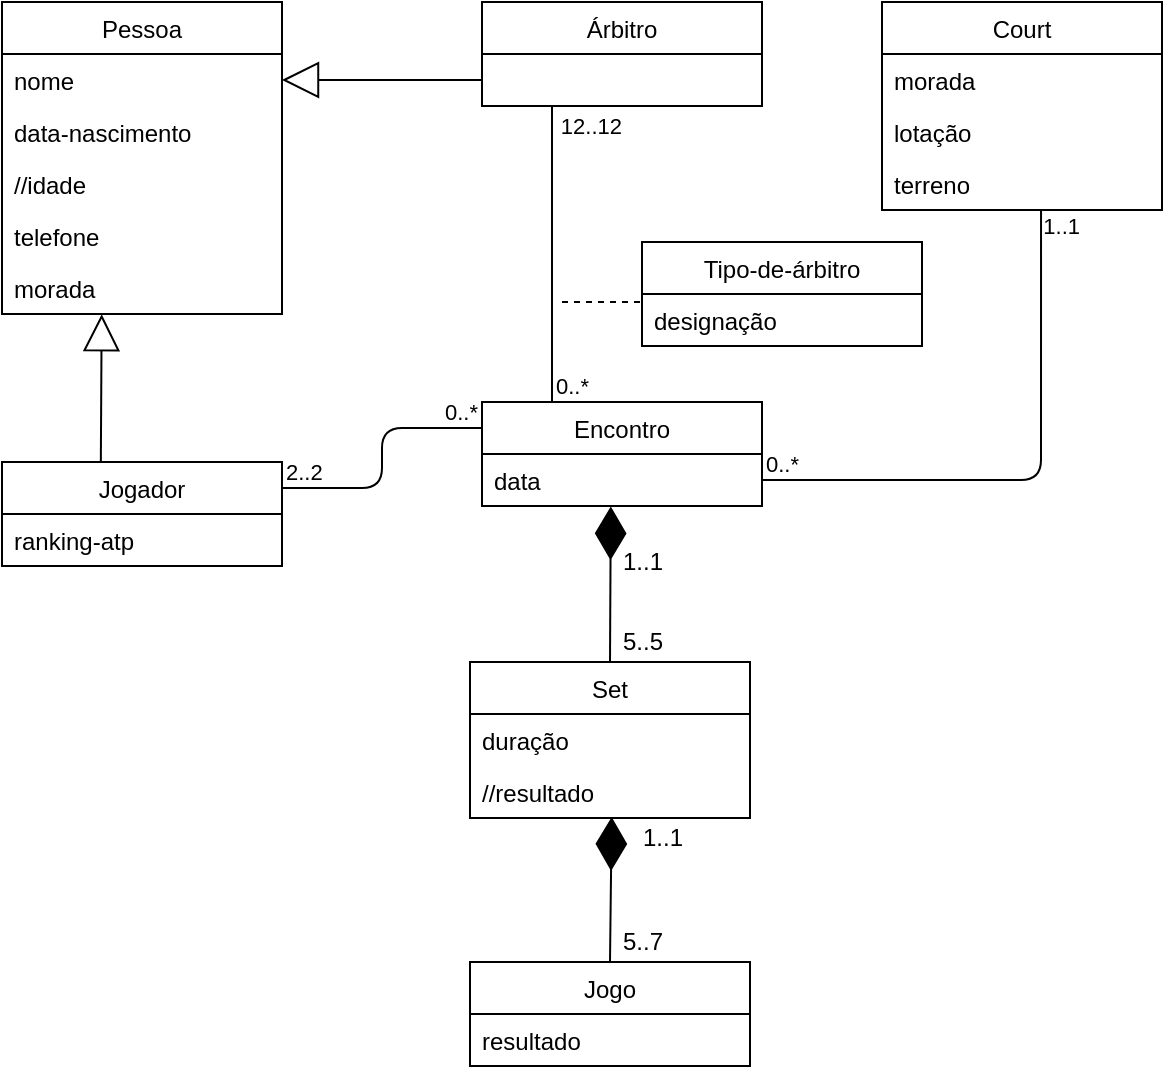 <mxfile version="14.4.2" type="device"><diagram id="ABDkicXLTKpdxiGkVWbU" name="Page-1"><mxGraphModel dx="1504" dy="645" grid="1" gridSize="10" guides="1" tooltips="1" connect="1" arrows="1" fold="1" page="1" pageScale="1" pageWidth="827" pageHeight="1169" math="0" shadow="0"><root><mxCell id="0"/><mxCell id="1" parent="0"/><mxCell id="tsjUJoOc0ZQOor_PEvpG-1" value="Pessoa" style="swimlane;fontStyle=0;childLayout=stackLayout;horizontal=1;startSize=26;fillColor=none;horizontalStack=0;resizeParent=1;resizeParentMax=0;resizeLast=0;collapsible=1;marginBottom=0;" vertex="1" parent="1"><mxGeometry x="40" y="40" width="140" height="156" as="geometry"/></mxCell><mxCell id="tsjUJoOc0ZQOor_PEvpG-2" value="nome" style="text;strokeColor=none;fillColor=none;align=left;verticalAlign=top;spacingLeft=4;spacingRight=4;overflow=hidden;rotatable=0;points=[[0,0.5],[1,0.5]];portConstraint=eastwest;" vertex="1" parent="tsjUJoOc0ZQOor_PEvpG-1"><mxGeometry y="26" width="140" height="26" as="geometry"/></mxCell><mxCell id="tsjUJoOc0ZQOor_PEvpG-3" value="data-nascimento" style="text;strokeColor=none;fillColor=none;align=left;verticalAlign=top;spacingLeft=4;spacingRight=4;overflow=hidden;rotatable=0;points=[[0,0.5],[1,0.5]];portConstraint=eastwest;" vertex="1" parent="tsjUJoOc0ZQOor_PEvpG-1"><mxGeometry y="52" width="140" height="26" as="geometry"/></mxCell><mxCell id="tsjUJoOc0ZQOor_PEvpG-4" value="//idade" style="text;strokeColor=none;fillColor=none;align=left;verticalAlign=top;spacingLeft=4;spacingRight=4;overflow=hidden;rotatable=0;points=[[0,0.5],[1,0.5]];portConstraint=eastwest;" vertex="1" parent="tsjUJoOc0ZQOor_PEvpG-1"><mxGeometry y="78" width="140" height="26" as="geometry"/></mxCell><mxCell id="tsjUJoOc0ZQOor_PEvpG-5" value="telefone" style="text;strokeColor=none;fillColor=none;align=left;verticalAlign=top;spacingLeft=4;spacingRight=4;overflow=hidden;rotatable=0;points=[[0,0.5],[1,0.5]];portConstraint=eastwest;" vertex="1" parent="tsjUJoOc0ZQOor_PEvpG-1"><mxGeometry y="104" width="140" height="26" as="geometry"/></mxCell><mxCell id="tsjUJoOc0ZQOor_PEvpG-6" value="morada" style="text;strokeColor=none;fillColor=none;align=left;verticalAlign=top;spacingLeft=4;spacingRight=4;overflow=hidden;rotatable=0;points=[[0,0.5],[1,0.5]];portConstraint=eastwest;" vertex="1" parent="tsjUJoOc0ZQOor_PEvpG-1"><mxGeometry y="130" width="140" height="26" as="geometry"/></mxCell><mxCell id="tsjUJoOc0ZQOor_PEvpG-8" value="Jogador" style="swimlane;fontStyle=0;childLayout=stackLayout;horizontal=1;startSize=26;fillColor=none;horizontalStack=0;resizeParent=1;resizeParentMax=0;resizeLast=0;collapsible=1;marginBottom=0;" vertex="1" parent="1"><mxGeometry x="40" y="270" width="140" height="52" as="geometry"/></mxCell><mxCell id="tsjUJoOc0ZQOor_PEvpG-9" value="ranking-atp" style="text;strokeColor=none;fillColor=none;align=left;verticalAlign=top;spacingLeft=4;spacingRight=4;overflow=hidden;rotatable=0;points=[[0,0.5],[1,0.5]];portConstraint=eastwest;" vertex="1" parent="tsjUJoOc0ZQOor_PEvpG-8"><mxGeometry y="26" width="140" height="26" as="geometry"/></mxCell><mxCell id="tsjUJoOc0ZQOor_PEvpG-12" value="Árbitro" style="swimlane;fontStyle=0;childLayout=stackLayout;horizontal=1;startSize=26;fillColor=none;horizontalStack=0;resizeParent=1;resizeParentMax=0;resizeLast=0;collapsible=1;marginBottom=0;" vertex="1" parent="1"><mxGeometry x="280" y="40" width="140" height="52" as="geometry"/></mxCell><mxCell id="tsjUJoOc0ZQOor_PEvpG-16" value="" style="endArrow=block;endSize=16;endFill=0;html=1;entryX=1;entryY=0.5;entryDx=0;entryDy=0;exitX=0;exitY=0.75;exitDx=0;exitDy=0;" edge="1" parent="1" source="tsjUJoOc0ZQOor_PEvpG-12" target="tsjUJoOc0ZQOor_PEvpG-2"><mxGeometry width="160" relative="1" as="geometry"><mxPoint x="330" y="110" as="sourcePoint"/><mxPoint x="490" y="110" as="targetPoint"/></mxGeometry></mxCell><mxCell id="tsjUJoOc0ZQOor_PEvpG-17" value="" style="endArrow=block;endSize=16;endFill=0;html=1;entryX=0.356;entryY=1.004;entryDx=0;entryDy=0;entryPerimeter=0;exitX=0.353;exitY=0.003;exitDx=0;exitDy=0;exitPerimeter=0;" edge="1" parent="1" source="tsjUJoOc0ZQOor_PEvpG-8" target="tsjUJoOc0ZQOor_PEvpG-6"><mxGeometry width="160" relative="1" as="geometry"><mxPoint x="90" y="250" as="sourcePoint"/><mxPoint x="90" y="220" as="targetPoint"/></mxGeometry></mxCell><mxCell id="tsjUJoOc0ZQOor_PEvpG-18" value="Court" style="swimlane;fontStyle=0;childLayout=stackLayout;horizontal=1;startSize=26;fillColor=none;horizontalStack=0;resizeParent=1;resizeParentMax=0;resizeLast=0;collapsible=1;marginBottom=0;" vertex="1" parent="1"><mxGeometry x="480" y="40" width="140" height="104" as="geometry"/></mxCell><mxCell id="tsjUJoOc0ZQOor_PEvpG-19" value="morada" style="text;strokeColor=none;fillColor=none;align=left;verticalAlign=top;spacingLeft=4;spacingRight=4;overflow=hidden;rotatable=0;points=[[0,0.5],[1,0.5]];portConstraint=eastwest;" vertex="1" parent="tsjUJoOc0ZQOor_PEvpG-18"><mxGeometry y="26" width="140" height="26" as="geometry"/></mxCell><mxCell id="tsjUJoOc0ZQOor_PEvpG-20" value="lotação" style="text;strokeColor=none;fillColor=none;align=left;verticalAlign=top;spacingLeft=4;spacingRight=4;overflow=hidden;rotatable=0;points=[[0,0.5],[1,0.5]];portConstraint=eastwest;" vertex="1" parent="tsjUJoOc0ZQOor_PEvpG-18"><mxGeometry y="52" width="140" height="26" as="geometry"/></mxCell><mxCell id="tsjUJoOc0ZQOor_PEvpG-21" value="terreno" style="text;strokeColor=none;fillColor=none;align=left;verticalAlign=top;spacingLeft=4;spacingRight=4;overflow=hidden;rotatable=0;points=[[0,0.5],[1,0.5]];portConstraint=eastwest;" vertex="1" parent="tsjUJoOc0ZQOor_PEvpG-18"><mxGeometry y="78" width="140" height="26" as="geometry"/></mxCell><mxCell id="tsjUJoOc0ZQOor_PEvpG-22" value="Encontro" style="swimlane;fontStyle=0;childLayout=stackLayout;horizontal=1;startSize=26;fillColor=none;horizontalStack=0;resizeParent=1;resizeParentMax=0;resizeLast=0;collapsible=1;marginBottom=0;" vertex="1" parent="1"><mxGeometry x="280" y="240" width="140" height="52" as="geometry"/></mxCell><mxCell id="tsjUJoOc0ZQOor_PEvpG-23" value="data" style="text;strokeColor=none;fillColor=none;align=left;verticalAlign=top;spacingLeft=4;spacingRight=4;overflow=hidden;rotatable=0;points=[[0,0.5],[1,0.5]];portConstraint=eastwest;" vertex="1" parent="tsjUJoOc0ZQOor_PEvpG-22"><mxGeometry y="26" width="140" height="26" as="geometry"/></mxCell><mxCell id="tsjUJoOc0ZQOor_PEvpG-26" value="Tipo-de-árbitro" style="swimlane;fontStyle=0;childLayout=stackLayout;horizontal=1;startSize=26;fillColor=none;horizontalStack=0;resizeParent=1;resizeParentMax=0;resizeLast=0;collapsible=1;marginBottom=0;" vertex="1" parent="1"><mxGeometry x="360" y="160" width="140" height="52" as="geometry"/></mxCell><mxCell id="tsjUJoOc0ZQOor_PEvpG-27" value="designação" style="text;strokeColor=none;fillColor=none;align=left;verticalAlign=top;spacingLeft=4;spacingRight=4;overflow=hidden;rotatable=0;points=[[0,0.5],[1,0.5]];portConstraint=eastwest;" vertex="1" parent="tsjUJoOc0ZQOor_PEvpG-26"><mxGeometry y="26" width="140" height="26" as="geometry"/></mxCell><mxCell id="tsjUJoOc0ZQOor_PEvpG-30" value="" style="endArrow=none;html=1;edgeStyle=orthogonalEdgeStyle;exitX=0.25;exitY=0;exitDx=0;exitDy=0;entryX=0.25;entryY=1;entryDx=0;entryDy=0;" edge="1" parent="1" source="tsjUJoOc0ZQOor_PEvpG-22" target="tsjUJoOc0ZQOor_PEvpG-12"><mxGeometry relative="1" as="geometry"><mxPoint x="310" y="180" as="sourcePoint"/><mxPoint x="470" y="180" as="targetPoint"/></mxGeometry></mxCell><mxCell id="tsjUJoOc0ZQOor_PEvpG-31" value="0..*" style="edgeLabel;resizable=0;html=1;align=left;verticalAlign=bottom;" connectable="0" vertex="1" parent="tsjUJoOc0ZQOor_PEvpG-30"><mxGeometry x="-1" relative="1" as="geometry"/></mxCell><mxCell id="tsjUJoOc0ZQOor_PEvpG-32" value="12..12" style="edgeLabel;resizable=0;html=1;align=right;verticalAlign=bottom;" connectable="0" vertex="1" parent="tsjUJoOc0ZQOor_PEvpG-30"><mxGeometry x="1" relative="1" as="geometry"><mxPoint x="35" y="18.28" as="offset"/></mxGeometry></mxCell><mxCell id="tsjUJoOc0ZQOor_PEvpG-33" value="" style="endArrow=none;dashed=1;html=1;" edge="1" parent="1"><mxGeometry width="50" height="50" relative="1" as="geometry"><mxPoint x="320" y="190" as="sourcePoint"/><mxPoint x="360" y="190" as="targetPoint"/></mxGeometry></mxCell><mxCell id="tsjUJoOc0ZQOor_PEvpG-35" value="" style="endArrow=none;html=1;edgeStyle=orthogonalEdgeStyle;exitX=1;exitY=0.5;exitDx=0;exitDy=0;entryX=0.568;entryY=1.013;entryDx=0;entryDy=0;entryPerimeter=0;" edge="1" parent="1" source="tsjUJoOc0ZQOor_PEvpG-23" target="tsjUJoOc0ZQOor_PEvpG-21"><mxGeometry relative="1" as="geometry"><mxPoint x="370" y="240" as="sourcePoint"/><mxPoint x="530" y="240" as="targetPoint"/></mxGeometry></mxCell><mxCell id="tsjUJoOc0ZQOor_PEvpG-36" value="0..*" style="edgeLabel;resizable=0;html=1;align=left;verticalAlign=bottom;" connectable="0" vertex="1" parent="tsjUJoOc0ZQOor_PEvpG-35"><mxGeometry x="-1" relative="1" as="geometry"/></mxCell><mxCell id="tsjUJoOc0ZQOor_PEvpG-37" value="1..1" style="edgeLabel;resizable=0;html=1;align=right;verticalAlign=bottom;" connectable="0" vertex="1" parent="tsjUJoOc0ZQOor_PEvpG-35"><mxGeometry x="1" relative="1" as="geometry"><mxPoint x="20.48" y="15.97" as="offset"/></mxGeometry></mxCell><mxCell id="tsjUJoOc0ZQOor_PEvpG-38" value="" style="endArrow=none;html=1;edgeStyle=orthogonalEdgeStyle;exitX=1;exitY=0.25;exitDx=0;exitDy=0;entryX=0;entryY=0.25;entryDx=0;entryDy=0;" edge="1" parent="1" source="tsjUJoOc0ZQOor_PEvpG-8" target="tsjUJoOc0ZQOor_PEvpG-22"><mxGeometry relative="1" as="geometry"><mxPoint x="260" y="322" as="sourcePoint"/><mxPoint x="420" y="322" as="targetPoint"/></mxGeometry></mxCell><mxCell id="tsjUJoOc0ZQOor_PEvpG-39" value="2..2" style="edgeLabel;resizable=0;html=1;align=left;verticalAlign=bottom;" connectable="0" vertex="1" parent="tsjUJoOc0ZQOor_PEvpG-38"><mxGeometry x="-1" relative="1" as="geometry"/></mxCell><mxCell id="tsjUJoOc0ZQOor_PEvpG-40" value="0..*" style="edgeLabel;resizable=0;html=1;align=right;verticalAlign=bottom;" connectable="0" vertex="1" parent="tsjUJoOc0ZQOor_PEvpG-38"><mxGeometry x="1" relative="1" as="geometry"><mxPoint x="-2" as="offset"/></mxGeometry></mxCell><mxCell id="tsjUJoOc0ZQOor_PEvpG-41" value="" style="endArrow=diamondThin;endFill=1;endSize=24;html=1;entryX=0.46;entryY=1.008;entryDx=0;entryDy=0;entryPerimeter=0;exitX=0.5;exitY=0;exitDx=0;exitDy=0;" edge="1" parent="1" source="tsjUJoOc0ZQOor_PEvpG-43" target="tsjUJoOc0ZQOor_PEvpG-23"><mxGeometry width="160" relative="1" as="geometry"><mxPoint x="344" y="360" as="sourcePoint"/><mxPoint x="430" y="350" as="targetPoint"/></mxGeometry></mxCell><mxCell id="tsjUJoOc0ZQOor_PEvpG-42" value="1..1" style="text;html=1;align=center;verticalAlign=middle;resizable=0;points=[];autosize=1;" vertex="1" parent="1"><mxGeometry x="340" y="310" width="40" height="20" as="geometry"/></mxCell><mxCell id="tsjUJoOc0ZQOor_PEvpG-43" value="Set" style="swimlane;fontStyle=0;childLayout=stackLayout;horizontal=1;startSize=26;fillColor=none;horizontalStack=0;resizeParent=1;resizeParentMax=0;resizeLast=0;collapsible=1;marginBottom=0;" vertex="1" parent="1"><mxGeometry x="274" y="370" width="140" height="78" as="geometry"/></mxCell><mxCell id="tsjUJoOc0ZQOor_PEvpG-44" value="duração" style="text;strokeColor=none;fillColor=none;align=left;verticalAlign=top;spacingLeft=4;spacingRight=4;overflow=hidden;rotatable=0;points=[[0,0.5],[1,0.5]];portConstraint=eastwest;" vertex="1" parent="tsjUJoOc0ZQOor_PEvpG-43"><mxGeometry y="26" width="140" height="26" as="geometry"/></mxCell><mxCell id="tsjUJoOc0ZQOor_PEvpG-55" value="//resultado" style="text;strokeColor=none;fillColor=none;align=left;verticalAlign=top;spacingLeft=4;spacingRight=4;overflow=hidden;rotatable=0;points=[[0,0.5],[1,0.5]];portConstraint=eastwest;" vertex="1" parent="tsjUJoOc0ZQOor_PEvpG-43"><mxGeometry y="52" width="140" height="26" as="geometry"/></mxCell><mxCell id="tsjUJoOc0ZQOor_PEvpG-47" value="5..5" style="text;html=1;align=center;verticalAlign=middle;resizable=0;points=[];autosize=1;" vertex="1" parent="1"><mxGeometry x="340" y="350" width="40" height="20" as="geometry"/></mxCell><mxCell id="tsjUJoOc0ZQOor_PEvpG-48" value="Jogo" style="swimlane;fontStyle=0;childLayout=stackLayout;horizontal=1;startSize=26;fillColor=none;horizontalStack=0;resizeParent=1;resizeParentMax=0;resizeLast=0;collapsible=1;marginBottom=0;" vertex="1" parent="1"><mxGeometry x="274" y="520" width="140" height="52" as="geometry"/></mxCell><mxCell id="tsjUJoOc0ZQOor_PEvpG-49" value="resultado" style="text;strokeColor=none;fillColor=none;align=left;verticalAlign=top;spacingLeft=4;spacingRight=4;overflow=hidden;rotatable=0;points=[[0,0.5],[1,0.5]];portConstraint=eastwest;" vertex="1" parent="tsjUJoOc0ZQOor_PEvpG-48"><mxGeometry y="26" width="140" height="26" as="geometry"/></mxCell><mxCell id="tsjUJoOc0ZQOor_PEvpG-52" value="" style="endArrow=diamondThin;endFill=1;endSize=24;html=1;exitX=0.5;exitY=0;exitDx=0;exitDy=0;entryX=0.506;entryY=0.98;entryDx=0;entryDy=0;entryPerimeter=0;" edge="1" parent="1" source="tsjUJoOc0ZQOor_PEvpG-48" target="tsjUJoOc0ZQOor_PEvpG-55"><mxGeometry width="160" relative="1" as="geometry"><mxPoint x="343.66" y="527.79" as="sourcePoint"/><mxPoint x="343" y="430" as="targetPoint"/></mxGeometry></mxCell><mxCell id="tsjUJoOc0ZQOor_PEvpG-53" value="1..1" style="text;html=1;align=center;verticalAlign=middle;resizable=0;points=[];autosize=1;" vertex="1" parent="1"><mxGeometry x="350" y="448" width="40" height="20" as="geometry"/></mxCell><mxCell id="tsjUJoOc0ZQOor_PEvpG-54" value="5..7" style="text;html=1;align=center;verticalAlign=middle;resizable=0;points=[];autosize=1;" vertex="1" parent="1"><mxGeometry x="340" y="500" width="40" height="20" as="geometry"/></mxCell></root></mxGraphModel></diagram></mxfile>
